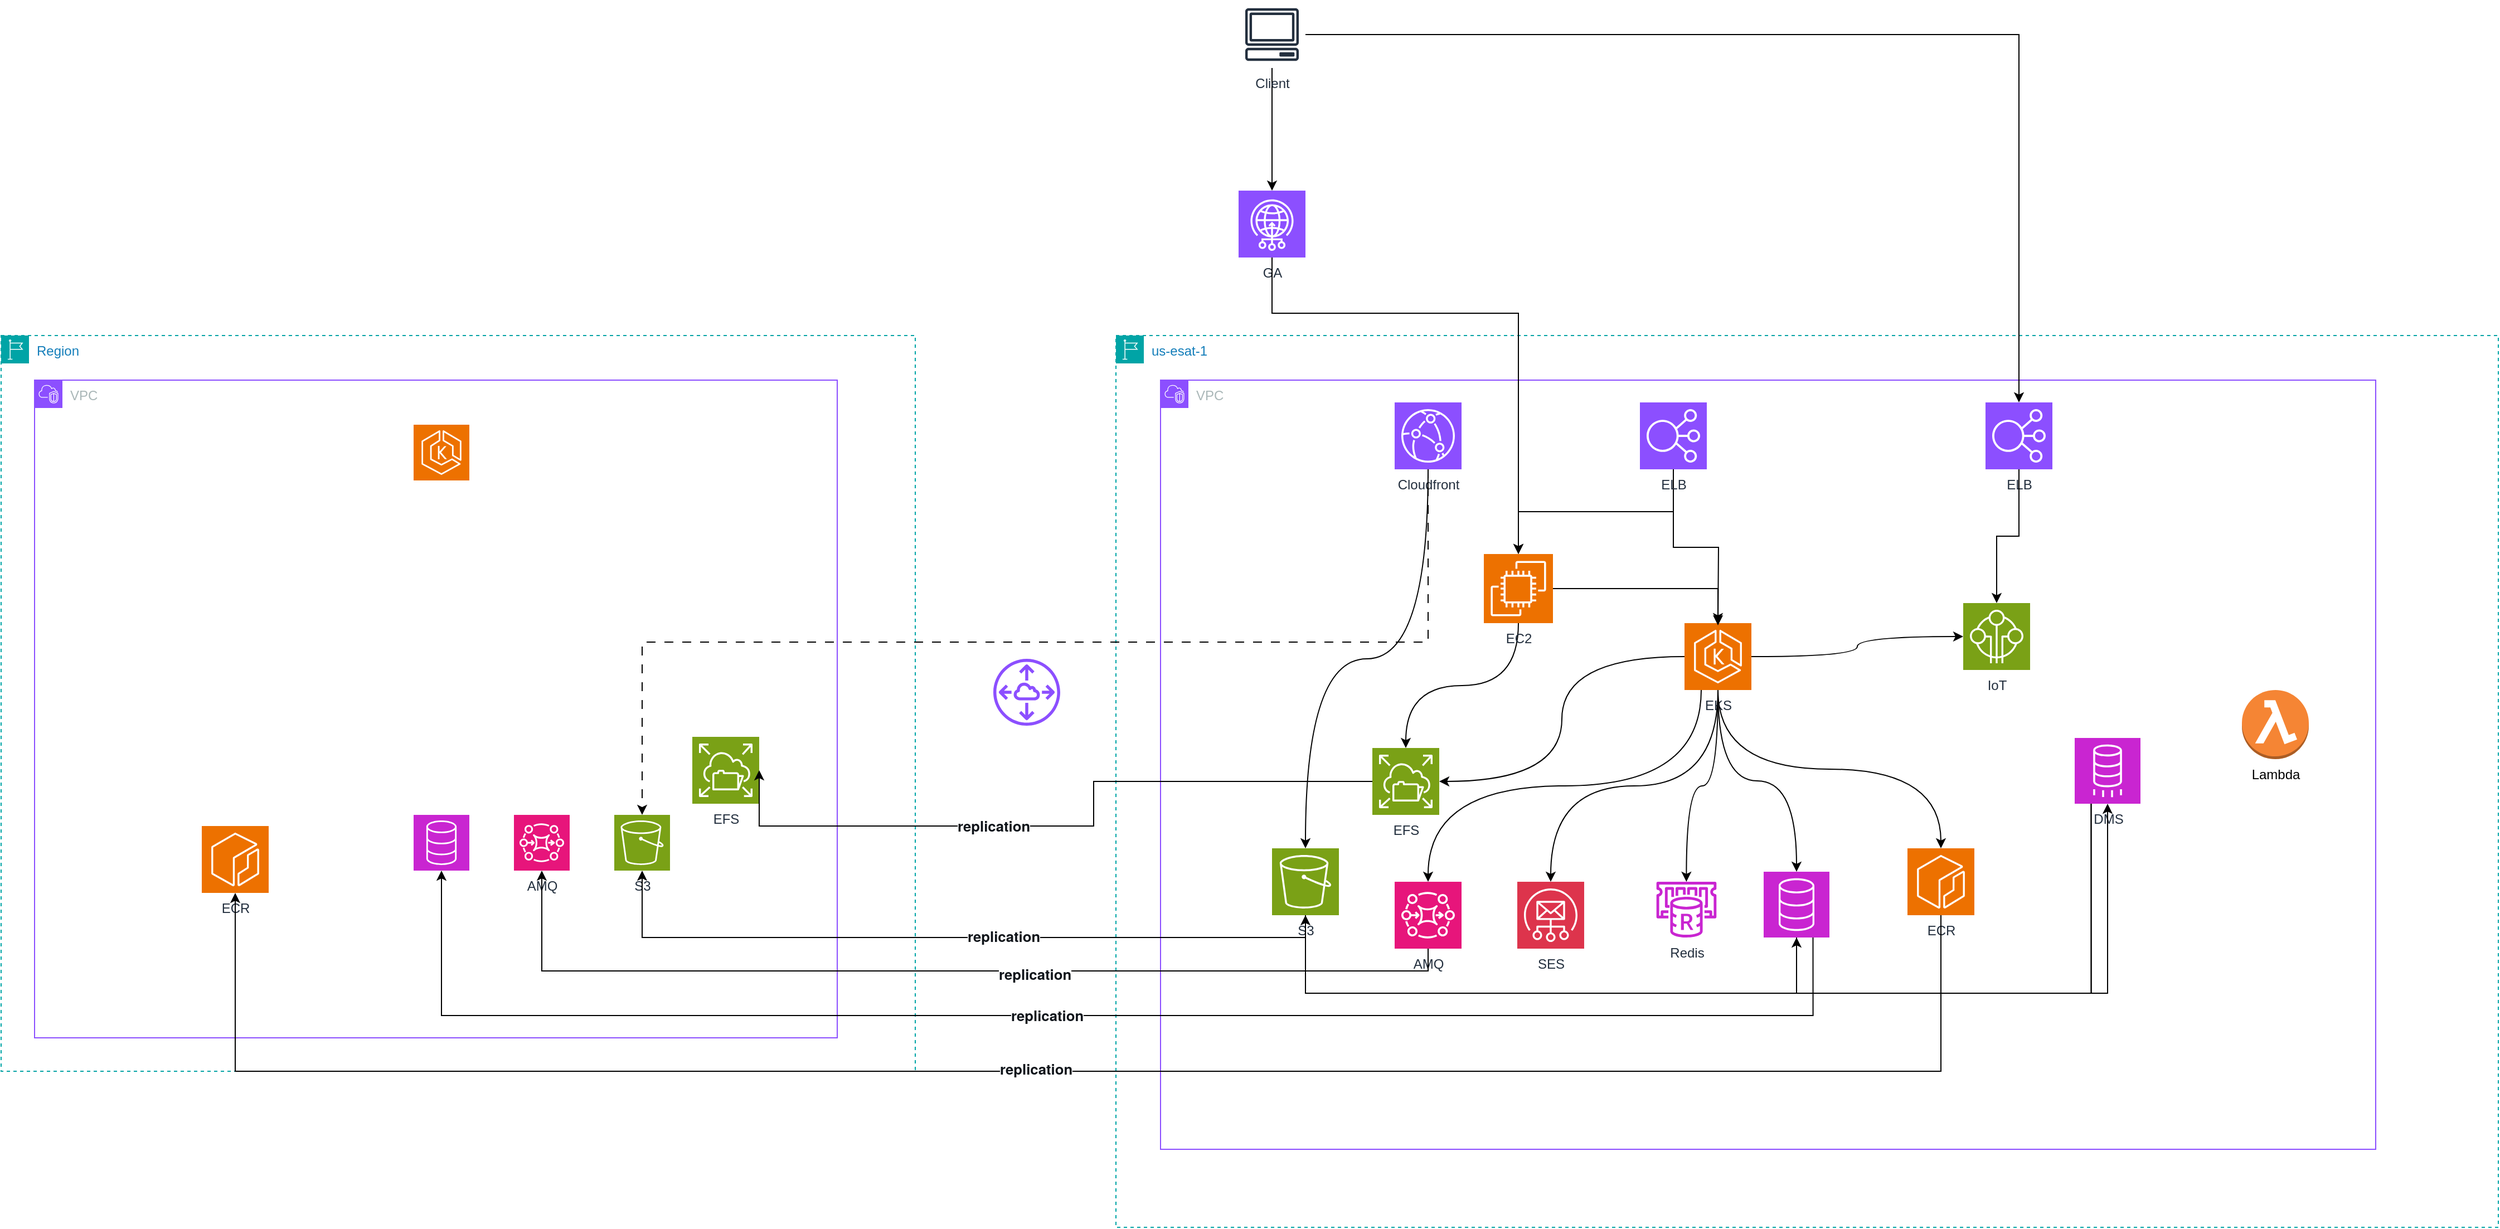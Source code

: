 <mxfile version="27.0.9">
  <diagram name="Page-1" id="3MmFh2monLKtXmuFVn6e">
    <mxGraphModel dx="2916" dy="2164" grid="1" gridSize="10" guides="1" tooltips="1" connect="1" arrows="1" fold="1" page="1" pageScale="1" pageWidth="850" pageHeight="1100" math="0" shadow="0">
      <root>
        <mxCell id="0" />
        <mxCell id="1" parent="0" />
        <mxCell id="AwKzLyUp2XAvsV8vCrsQ-3" value="us-esat-1" style="points=[[0,0],[0.25,0],[0.5,0],[0.75,0],[1,0],[1,0.25],[1,0.5],[1,0.75],[1,1],[0.75,1],[0.5,1],[0.25,1],[0,1],[0,0.75],[0,0.5],[0,0.25]];outlineConnect=0;gradientColor=none;html=1;whiteSpace=wrap;fontSize=12;fontStyle=0;container=1;pointerEvents=0;collapsible=0;recursiveResize=0;shape=mxgraph.aws4.group;grIcon=mxgraph.aws4.group_region;strokeColor=#00A4A6;fillColor=none;verticalAlign=top;align=left;spacingLeft=30;fontColor=#147EBA;dashed=1;" parent="1" vertex="1">
          <mxGeometry x="380" y="200" width="1240" height="800" as="geometry" />
        </mxCell>
        <mxCell id="AwKzLyUp2XAvsV8vCrsQ-6" value="VPC" style="points=[[0,0],[0.25,0],[0.5,0],[0.75,0],[1,0],[1,0.25],[1,0.5],[1,0.75],[1,1],[0.75,1],[0.5,1],[0.25,1],[0,1],[0,0.75],[0,0.5],[0,0.25]];outlineConnect=0;gradientColor=none;html=1;whiteSpace=wrap;fontSize=12;fontStyle=0;container=1;pointerEvents=0;collapsible=0;recursiveResize=0;shape=mxgraph.aws4.group;grIcon=mxgraph.aws4.group_vpc2;strokeColor=#8C4FFF;fillColor=none;verticalAlign=top;align=left;spacingLeft=30;fontColor=#AAB7B8;dashed=0;" parent="AwKzLyUp2XAvsV8vCrsQ-3" vertex="1">
          <mxGeometry x="40" y="40" width="1090" height="690" as="geometry" />
        </mxCell>
        <mxCell id="P-KZXeGg92Hp4Yk-E8ys-35" style="rounded=0;orthogonalLoop=1;jettySize=auto;html=1;exitX=0.25;exitY=1;exitDx=0;exitDy=0;exitPerimeter=0;edgeStyle=orthogonalEdgeStyle;elbow=vertical;curved=1;" parent="AwKzLyUp2XAvsV8vCrsQ-6" source="P-KZXeGg92Hp4Yk-E8ys-12" target="P-KZXeGg92Hp4Yk-E8ys-17" edge="1">
          <mxGeometry relative="1" as="geometry" />
        </mxCell>
        <mxCell id="P-KZXeGg92Hp4Yk-E8ys-37" style="rounded=0;orthogonalLoop=1;jettySize=auto;html=1;exitX=0.5;exitY=1;exitDx=0;exitDy=0;exitPerimeter=0;edgeStyle=orthogonalEdgeStyle;elbow=vertical;curved=1;" parent="AwKzLyUp2XAvsV8vCrsQ-6" source="P-KZXeGg92Hp4Yk-E8ys-12" target="P-KZXeGg92Hp4Yk-E8ys-16" edge="1">
          <mxGeometry relative="1" as="geometry" />
        </mxCell>
        <mxCell id="P-KZXeGg92Hp4Yk-E8ys-38" style="rounded=0;orthogonalLoop=1;jettySize=auto;html=1;exitX=0.5;exitY=1;exitDx=0;exitDy=0;exitPerimeter=0;edgeStyle=orthogonalEdgeStyle;elbow=vertical;curved=1;entryX=0.5;entryY=0;entryDx=0;entryDy=0;entryPerimeter=0;" parent="AwKzLyUp2XAvsV8vCrsQ-6" source="P-KZXeGg92Hp4Yk-E8ys-12" target="-EJG3DVhS1kNoWqt7TKA-2" edge="1">
          <mxGeometry relative="1" as="geometry">
            <mxPoint x="585" y="440.062" as="targetPoint" />
          </mxGeometry>
        </mxCell>
        <mxCell id="P-KZXeGg92Hp4Yk-E8ys-12" value="EKS" style="sketch=0;points=[[0,0,0],[0.25,0,0],[0.5,0,0],[0.75,0,0],[1,0,0],[0,1,0],[0.25,1,0],[0.5,1,0],[0.75,1,0],[1,1,0],[0,0.25,0],[0,0.5,0],[0,0.75,0],[1,0.25,0],[1,0.5,0],[1,0.75,0]];outlineConnect=0;fontColor=#232F3E;fillColor=#ED7100;strokeColor=#ffffff;dashed=0;verticalLabelPosition=bottom;verticalAlign=top;align=center;html=1;fontSize=12;fontStyle=0;aspect=fixed;shape=mxgraph.aws4.resourceIcon;resIcon=mxgraph.aws4.eks;" parent="AwKzLyUp2XAvsV8vCrsQ-6" vertex="1">
          <mxGeometry x="470" y="218" width="60" height="60" as="geometry" />
        </mxCell>
        <mxCell id="P-KZXeGg92Hp4Yk-E8ys-16" value="Redis" style="sketch=0;outlineConnect=0;fontColor=#232F3E;gradientColor=none;fillColor=#C925D1;strokeColor=none;dashed=0;verticalLabelPosition=bottom;verticalAlign=top;align=center;html=1;fontSize=12;fontStyle=0;aspect=fixed;pointerEvents=1;shape=mxgraph.aws4.elasticache_for_redis;" parent="AwKzLyUp2XAvsV8vCrsQ-6" vertex="1">
          <mxGeometry x="443.48" y="450" width="56.52" height="50" as="geometry" />
        </mxCell>
        <mxCell id="P-KZXeGg92Hp4Yk-E8ys-17" value="AMQ" style="sketch=0;points=[[0,0,0],[0.25,0,0],[0.5,0,0],[0.75,0,0],[1,0,0],[0,1,0],[0.25,1,0],[0.5,1,0],[0.75,1,0],[1,1,0],[0,0.25,0],[0,0.5,0],[0,0.75,0],[1,0.25,0],[1,0.5,0],[1,0.75,0]];outlineConnect=0;fontColor=#232F3E;fillColor=#E7157B;strokeColor=#ffffff;dashed=0;verticalLabelPosition=bottom;verticalAlign=top;align=center;html=1;fontSize=12;fontStyle=0;aspect=fixed;shape=mxgraph.aws4.resourceIcon;resIcon=mxgraph.aws4.mq;" parent="AwKzLyUp2XAvsV8vCrsQ-6" vertex="1">
          <mxGeometry x="210" y="450" width="60" height="60" as="geometry" />
        </mxCell>
        <mxCell id="P-KZXeGg92Hp4Yk-E8ys-18" value="S3" style="sketch=0;points=[[0,0,0],[0.25,0,0],[0.5,0,0],[0.75,0,0],[1,0,0],[0,1,0],[0.25,1,0],[0.5,1,0],[0.75,1,0],[1,1,0],[0,0.25,0],[0,0.5,0],[0,0.75,0],[1,0.25,0],[1,0.5,0],[1,0.75,0]];outlineConnect=0;fontColor=#232F3E;fillColor=#7AA116;strokeColor=#ffffff;dashed=0;verticalLabelPosition=bottom;verticalAlign=top;align=center;html=1;fontSize=12;fontStyle=0;aspect=fixed;shape=mxgraph.aws4.resourceIcon;resIcon=mxgraph.aws4.s3;" parent="AwKzLyUp2XAvsV8vCrsQ-6" vertex="1">
          <mxGeometry x="100" y="420" width="60" height="60" as="geometry" />
        </mxCell>
        <mxCell id="P-KZXeGg92Hp4Yk-E8ys-19" value="Cloudfront" style="sketch=0;points=[[0,0,0],[0.25,0,0],[0.5,0,0],[0.75,0,0],[1,0,0],[0,1,0],[0.25,1,0],[0.5,1,0],[0.75,1,0],[1,1,0],[0,0.25,0],[0,0.5,0],[0,0.75,0],[1,0.25,0],[1,0.5,0],[1,0.75,0]];outlineConnect=0;fontColor=#232F3E;fillColor=#8C4FFF;strokeColor=#ffffff;dashed=0;verticalLabelPosition=bottom;verticalAlign=top;align=center;html=1;fontSize=12;fontStyle=0;aspect=fixed;shape=mxgraph.aws4.resourceIcon;resIcon=mxgraph.aws4.cloudfront;" parent="AwKzLyUp2XAvsV8vCrsQ-6" vertex="1">
          <mxGeometry x="210" y="20" width="60" height="60" as="geometry" />
        </mxCell>
        <mxCell id="P-KZXeGg92Hp4Yk-E8ys-20" value="IoT" style="sketch=0;points=[[0,0,0],[0.25,0,0],[0.5,0,0],[0.75,0,0],[1,0,0],[0,1,0],[0.25,1,0],[0.5,1,0],[0.75,1,0],[1,1,0],[0,0.25,0],[0,0.5,0],[0,0.75,0],[1,0.25,0],[1,0.5,0],[1,0.75,0]];outlineConnect=0;fontColor=#232F3E;fillColor=#7AA116;strokeColor=#ffffff;dashed=0;verticalLabelPosition=bottom;verticalAlign=top;align=center;html=1;fontSize=12;fontStyle=0;aspect=fixed;shape=mxgraph.aws4.resourceIcon;resIcon=mxgraph.aws4.internet_of_things;" parent="AwKzLyUp2XAvsV8vCrsQ-6" vertex="1">
          <mxGeometry x="720" y="200" width="60" height="60" as="geometry" />
        </mxCell>
        <mxCell id="P-KZXeGg92Hp4Yk-E8ys-22" value="Lambda" style="outlineConnect=0;dashed=0;verticalLabelPosition=bottom;verticalAlign=top;align=center;html=1;shape=mxgraph.aws3.lambda_function;fillColor=#F58534;gradientColor=none;" parent="AwKzLyUp2XAvsV8vCrsQ-6" vertex="1">
          <mxGeometry x="970" y="278" width="60" height="62" as="geometry" />
        </mxCell>
        <mxCell id="P-KZXeGg92Hp4Yk-E8ys-23" value="ECR" style="sketch=0;points=[[0,0,0],[0.25,0,0],[0.5,0,0],[0.75,0,0],[1,0,0],[0,1,0],[0.25,1,0],[0.5,1,0],[0.75,1,0],[1,1,0],[0,0.25,0],[0,0.5,0],[0,0.75,0],[1,0.25,0],[1,0.5,0],[1,0.75,0]];outlineConnect=0;fontColor=#232F3E;fillColor=#ED7100;strokeColor=#ffffff;dashed=0;verticalLabelPosition=bottom;verticalAlign=top;align=center;html=1;fontSize=12;fontStyle=0;aspect=fixed;shape=mxgraph.aws4.resourceIcon;resIcon=mxgraph.aws4.ecr;" parent="AwKzLyUp2XAvsV8vCrsQ-6" vertex="1">
          <mxGeometry x="670" y="420" width="60" height="60" as="geometry" />
        </mxCell>
        <mxCell id="P-KZXeGg92Hp4Yk-E8ys-24" value="SES" style="sketch=0;points=[[0,0,0],[0.25,0,0],[0.5,0,0],[0.75,0,0],[1,0,0],[0,1,0],[0.25,1,0],[0.5,1,0],[0.75,1,0],[1,1,0],[0,0.25,0],[0,0.5,0],[0,0.75,0],[1,0.25,0],[1,0.5,0],[1,0.75,0]];outlineConnect=0;fontColor=#232F3E;fillColor=#DD344C;strokeColor=#ffffff;dashed=0;verticalLabelPosition=bottom;verticalAlign=top;align=center;html=1;fontSize=12;fontStyle=0;aspect=fixed;shape=mxgraph.aws4.resourceIcon;resIcon=mxgraph.aws4.simple_email_service;" parent="AwKzLyUp2XAvsV8vCrsQ-6" vertex="1">
          <mxGeometry x="320" y="450" width="60" height="60" as="geometry" />
        </mxCell>
        <mxCell id="P-KZXeGg92Hp4Yk-E8ys-25" value="EFS" style="sketch=0;points=[[0,0,0],[0.25,0,0],[0.5,0,0],[0.75,0,0],[1,0,0],[0,1,0],[0.25,1,0],[0.5,1,0],[0.75,1,0],[1,1,0],[0,0.25,0],[0,0.5,0],[0,0.75,0],[1,0.25,0],[1,0.5,0],[1,0.75,0]];outlineConnect=0;fontColor=#232F3E;fillColor=#7AA116;strokeColor=#ffffff;dashed=0;verticalLabelPosition=bottom;verticalAlign=top;align=center;html=1;fontSize=12;fontStyle=0;aspect=fixed;shape=mxgraph.aws4.resourceIcon;resIcon=mxgraph.aws4.elastic_file_system;" parent="AwKzLyUp2XAvsV8vCrsQ-6" vertex="1">
          <mxGeometry x="190" y="330" width="60" height="60" as="geometry" />
        </mxCell>
        <mxCell id="P-KZXeGg92Hp4Yk-E8ys-33" style="rounded=0;orthogonalLoop=1;jettySize=auto;html=1;exitX=0.5;exitY=1;exitDx=0;exitDy=0;exitPerimeter=0;edgeStyle=orthogonalEdgeStyle;elbow=vertical;curved=1;" parent="AwKzLyUp2XAvsV8vCrsQ-6" source="P-KZXeGg92Hp4Yk-E8ys-29" target="P-KZXeGg92Hp4Yk-E8ys-25" edge="1">
          <mxGeometry relative="1" as="geometry" />
        </mxCell>
        <mxCell id="P-KZXeGg92Hp4Yk-E8ys-29" value="EC2" style="sketch=0;points=[[0,0,0],[0.25,0,0],[0.5,0,0],[0.75,0,0],[1,0,0],[0,1,0],[0.25,1,0],[0.5,1,0],[0.75,1,0],[1,1,0],[0,0.25,0],[0,0.5,0],[0,0.75,0],[1,0.25,0],[1,0.5,0],[1,0.75,0]];outlineConnect=0;fontColor=#232F3E;fillColor=#ED7100;strokeColor=#ffffff;dashed=0;verticalLabelPosition=bottom;verticalAlign=top;align=center;html=1;fontSize=12;fontStyle=0;aspect=fixed;shape=mxgraph.aws4.resourceIcon;resIcon=mxgraph.aws4.ec2;" parent="AwKzLyUp2XAvsV8vCrsQ-6" vertex="1">
          <mxGeometry x="290" y="156" width="62" height="62" as="geometry" />
        </mxCell>
        <mxCell id="P-KZXeGg92Hp4Yk-E8ys-45" style="edgeStyle=orthogonalEdgeStyle;rounded=0;orthogonalLoop=1;jettySize=auto;html=1;exitX=0.5;exitY=1;exitDx=0;exitDy=0;exitPerimeter=0;" parent="AwKzLyUp2XAvsV8vCrsQ-6" source="P-KZXeGg92Hp4Yk-E8ys-31" target="P-KZXeGg92Hp4Yk-E8ys-29" edge="1">
          <mxGeometry relative="1" as="geometry" />
        </mxCell>
        <mxCell id="P-KZXeGg92Hp4Yk-E8ys-47" style="edgeStyle=orthogonalEdgeStyle;rounded=0;orthogonalLoop=1;jettySize=auto;html=1;exitX=0.5;exitY=1;exitDx=0;exitDy=0;exitPerimeter=0;" parent="AwKzLyUp2XAvsV8vCrsQ-6" source="P-KZXeGg92Hp4Yk-E8ys-31" edge="1">
          <mxGeometry relative="1" as="geometry">
            <mxPoint x="500" y="220" as="targetPoint" />
          </mxGeometry>
        </mxCell>
        <mxCell id="P-KZXeGg92Hp4Yk-E8ys-31" value="ELB" style="sketch=0;points=[[0,0,0],[0.25,0,0],[0.5,0,0],[0.75,0,0],[1,0,0],[0,1,0],[0.25,1,0],[0.5,1,0],[0.75,1,0],[1,1,0],[0,0.25,0],[0,0.5,0],[0,0.75,0],[1,0.25,0],[1,0.5,0],[1,0.75,0]];outlineConnect=0;fontColor=#232F3E;fillColor=#8C4FFF;strokeColor=#ffffff;dashed=0;verticalLabelPosition=bottom;verticalAlign=top;align=center;html=1;fontSize=12;fontStyle=0;aspect=fixed;shape=mxgraph.aws4.resourceIcon;resIcon=mxgraph.aws4.elastic_load_balancing;" parent="AwKzLyUp2XAvsV8vCrsQ-6" vertex="1">
          <mxGeometry x="430" y="20" width="60" height="60" as="geometry" />
        </mxCell>
        <mxCell id="P-KZXeGg92Hp4Yk-E8ys-32" style="rounded=0;orthogonalLoop=1;jettySize=auto;html=1;exitX=0.5;exitY=1;exitDx=0;exitDy=0;exitPerimeter=0;entryX=0.5;entryY=0;entryDx=0;entryDy=0;entryPerimeter=0;edgeStyle=orthogonalEdgeStyle;elbow=vertical;curved=1;" parent="AwKzLyUp2XAvsV8vCrsQ-6" source="P-KZXeGg92Hp4Yk-E8ys-19" target="P-KZXeGg92Hp4Yk-E8ys-18" edge="1">
          <mxGeometry relative="1" as="geometry" />
        </mxCell>
        <mxCell id="P-KZXeGg92Hp4Yk-E8ys-34" style="rounded=0;orthogonalLoop=1;jettySize=auto;html=1;exitX=0;exitY=0.5;exitDx=0;exitDy=0;exitPerimeter=0;entryX=1;entryY=0.5;entryDx=0;entryDy=0;entryPerimeter=0;edgeStyle=orthogonalEdgeStyle;elbow=vertical;curved=1;" parent="AwKzLyUp2XAvsV8vCrsQ-6" source="P-KZXeGg92Hp4Yk-E8ys-12" target="P-KZXeGg92Hp4Yk-E8ys-25" edge="1">
          <mxGeometry relative="1" as="geometry" />
        </mxCell>
        <mxCell id="P-KZXeGg92Hp4Yk-E8ys-36" style="rounded=0;orthogonalLoop=1;jettySize=auto;html=1;exitX=0.5;exitY=1;exitDx=0;exitDy=0;exitPerimeter=0;entryX=0.5;entryY=0;entryDx=0;entryDy=0;entryPerimeter=0;edgeStyle=orthogonalEdgeStyle;elbow=vertical;curved=1;" parent="AwKzLyUp2XAvsV8vCrsQ-6" source="P-KZXeGg92Hp4Yk-E8ys-12" target="P-KZXeGg92Hp4Yk-E8ys-24" edge="1">
          <mxGeometry relative="1" as="geometry" />
        </mxCell>
        <mxCell id="P-KZXeGg92Hp4Yk-E8ys-39" style="edgeStyle=orthogonalEdgeStyle;rounded=0;orthogonalLoop=1;jettySize=auto;html=1;exitX=0.5;exitY=1;exitDx=0;exitDy=0;exitPerimeter=0;entryX=0.5;entryY=0;entryDx=0;entryDy=0;entryPerimeter=0;curved=1;" parent="AwKzLyUp2XAvsV8vCrsQ-6" source="P-KZXeGg92Hp4Yk-E8ys-12" target="P-KZXeGg92Hp4Yk-E8ys-23" edge="1">
          <mxGeometry relative="1" as="geometry" />
        </mxCell>
        <mxCell id="P-KZXeGg92Hp4Yk-E8ys-40" style="rounded=0;orthogonalLoop=1;jettySize=auto;html=1;exitX=1;exitY=0.5;exitDx=0;exitDy=0;exitPerimeter=0;entryX=0;entryY=0.5;entryDx=0;entryDy=0;entryPerimeter=0;edgeStyle=orthogonalEdgeStyle;elbow=vertical;curved=1;" parent="AwKzLyUp2XAvsV8vCrsQ-6" source="P-KZXeGg92Hp4Yk-E8ys-12" target="P-KZXeGg92Hp4Yk-E8ys-20" edge="1">
          <mxGeometry relative="1" as="geometry" />
        </mxCell>
        <mxCell id="P-KZXeGg92Hp4Yk-E8ys-43" style="edgeStyle=orthogonalEdgeStyle;rounded=0;orthogonalLoop=1;jettySize=auto;html=1;exitX=0.25;exitY=1;exitDx=0;exitDy=0;exitPerimeter=0;entryX=0.5;entryY=1;entryDx=0;entryDy=0;entryPerimeter=0;" parent="AwKzLyUp2XAvsV8vCrsQ-6" source="P-KZXeGg92Hp4Yk-E8ys-42" target="-EJG3DVhS1kNoWqt7TKA-2" edge="1">
          <mxGeometry relative="1" as="geometry">
            <Array as="points">
              <mxPoint x="835" y="550" />
              <mxPoint x="571" y="550" />
            </Array>
            <mxPoint x="585" y="489.938" as="targetPoint" />
          </mxGeometry>
        </mxCell>
        <mxCell id="P-KZXeGg92Hp4Yk-E8ys-42" value="DMS" style="sketch=0;points=[[0,0,0],[0.25,0,0],[0.5,0,0],[0.75,0,0],[1,0,0],[0,1,0],[0.25,1,0],[0.5,1,0],[0.75,1,0],[1,1,0],[0,0.25,0],[0,0.5,0],[0,0.75,0],[1,0.25,0],[1,0.5,0],[1,0.75,0]];outlineConnect=0;fontColor=#232F3E;fillColor=#C925D1;strokeColor=#ffffff;dashed=0;verticalLabelPosition=bottom;verticalAlign=top;align=center;html=1;fontSize=12;fontStyle=0;aspect=fixed;shape=mxgraph.aws4.resourceIcon;resIcon=mxgraph.aws4.database_migration_service;" parent="AwKzLyUp2XAvsV8vCrsQ-6" vertex="1">
          <mxGeometry x="820" y="321" width="59" height="59" as="geometry" />
        </mxCell>
        <mxCell id="P-KZXeGg92Hp4Yk-E8ys-44" style="edgeStyle=orthogonalEdgeStyle;rounded=0;orthogonalLoop=1;jettySize=auto;html=1;exitX=0.25;exitY=1;exitDx=0;exitDy=0;exitPerimeter=0;entryX=0.5;entryY=1;entryDx=0;entryDy=0;entryPerimeter=0;" parent="AwKzLyUp2XAvsV8vCrsQ-6" source="P-KZXeGg92Hp4Yk-E8ys-42" target="P-KZXeGg92Hp4Yk-E8ys-18" edge="1">
          <mxGeometry relative="1" as="geometry">
            <Array as="points">
              <mxPoint x="835" y="550" />
              <mxPoint x="130" y="550" />
            </Array>
          </mxGeometry>
        </mxCell>
        <mxCell id="P-KZXeGg92Hp4Yk-E8ys-46" style="edgeStyle=orthogonalEdgeStyle;rounded=0;orthogonalLoop=1;jettySize=auto;html=1;exitX=1;exitY=0.5;exitDx=0;exitDy=0;exitPerimeter=0;entryX=0.5;entryY=0;entryDx=0;entryDy=0;entryPerimeter=0;" parent="AwKzLyUp2XAvsV8vCrsQ-6" source="P-KZXeGg92Hp4Yk-E8ys-29" target="P-KZXeGg92Hp4Yk-E8ys-12" edge="1">
          <mxGeometry relative="1" as="geometry" />
        </mxCell>
        <mxCell id="P-KZXeGg92Hp4Yk-E8ys-49" value="ELB" style="sketch=0;points=[[0,0,0],[0.25,0,0],[0.5,0,0],[0.75,0,0],[1,0,0],[0,1,0],[0.25,1,0],[0.5,1,0],[0.75,1,0],[1,1,0],[0,0.25,0],[0,0.5,0],[0,0.75,0],[1,0.25,0],[1,0.5,0],[1,0.75,0]];outlineConnect=0;fontColor=#232F3E;fillColor=#8C4FFF;strokeColor=#ffffff;dashed=0;verticalLabelPosition=bottom;verticalAlign=top;align=center;html=1;fontSize=12;fontStyle=0;aspect=fixed;shape=mxgraph.aws4.resourceIcon;resIcon=mxgraph.aws4.elastic_load_balancing;" parent="AwKzLyUp2XAvsV8vCrsQ-6" vertex="1">
          <mxGeometry x="740" y="20" width="60" height="60" as="geometry" />
        </mxCell>
        <mxCell id="P-KZXeGg92Hp4Yk-E8ys-50" style="edgeStyle=orthogonalEdgeStyle;rounded=0;orthogonalLoop=1;jettySize=auto;html=1;exitX=0.5;exitY=1;exitDx=0;exitDy=0;exitPerimeter=0;entryX=0.5;entryY=0;entryDx=0;entryDy=0;entryPerimeter=0;" parent="AwKzLyUp2XAvsV8vCrsQ-6" source="P-KZXeGg92Hp4Yk-E8ys-49" target="P-KZXeGg92Hp4Yk-E8ys-20" edge="1">
          <mxGeometry relative="1" as="geometry" />
        </mxCell>
        <mxCell id="-EJG3DVhS1kNoWqt7TKA-2" value="" style="sketch=0;points=[[0,0,0],[0.25,0,0],[0.5,0,0],[0.75,0,0],[1,0,0],[0,1,0],[0.25,1,0],[0.5,1,0],[0.75,1,0],[1,1,0],[0,0.25,0],[0,0.5,0],[0,0.75,0],[1,0.25,0],[1,0.5,0],[1,0.75,0]];outlineConnect=0;fontColor=#232F3E;fillColor=#C925D1;strokeColor=#ffffff;dashed=0;verticalLabelPosition=bottom;verticalAlign=top;align=center;html=1;fontSize=12;fontStyle=0;aspect=fixed;shape=mxgraph.aws4.resourceIcon;resIcon=mxgraph.aws4.database;" vertex="1" parent="AwKzLyUp2XAvsV8vCrsQ-6">
          <mxGeometry x="541" y="441" width="59" height="59" as="geometry" />
        </mxCell>
        <mxCell id="-EJG3DVhS1kNoWqt7TKA-4" style="edgeStyle=orthogonalEdgeStyle;rounded=0;orthogonalLoop=1;jettySize=auto;html=1;exitX=0.5;exitY=1;exitDx=0;exitDy=0;exitPerimeter=0;entryX=0.5;entryY=1;entryDx=0;entryDy=0;entryPerimeter=0;" edge="1" parent="AwKzLyUp2XAvsV8vCrsQ-6" source="-EJG3DVhS1kNoWqt7TKA-2" target="P-KZXeGg92Hp4Yk-E8ys-42">
          <mxGeometry relative="1" as="geometry">
            <Array as="points">
              <mxPoint x="571" y="550" />
              <mxPoint x="850" y="550" />
            </Array>
          </mxGeometry>
        </mxCell>
        <mxCell id="P-KZXeGg92Hp4Yk-E8ys-4" value="Region" style="points=[[0,0],[0.25,0],[0.5,0],[0.75,0],[1,0],[1,0.25],[1,0.5],[1,0.75],[1,1],[0.75,1],[0.5,1],[0.25,1],[0,1],[0,0.75],[0,0.5],[0,0.25]];outlineConnect=0;gradientColor=none;html=1;whiteSpace=wrap;fontSize=12;fontStyle=0;container=1;pointerEvents=0;collapsible=0;recursiveResize=0;shape=mxgraph.aws4.group;grIcon=mxgraph.aws4.group_region;strokeColor=#00A4A6;fillColor=none;verticalAlign=top;align=left;spacingLeft=30;fontColor=#147EBA;dashed=1;" parent="1" vertex="1">
          <mxGeometry x="-620" y="200" width="820" height="660" as="geometry" />
        </mxCell>
        <mxCell id="P-KZXeGg92Hp4Yk-E8ys-8" value="VPC" style="points=[[0,0],[0.25,0],[0.5,0],[0.75,0],[1,0],[1,0.25],[1,0.5],[1,0.75],[1,1],[0.75,1],[0.5,1],[0.25,1],[0,1],[0,0.75],[0,0.5],[0,0.25]];outlineConnect=0;gradientColor=none;html=1;whiteSpace=wrap;fontSize=12;fontStyle=0;container=1;pointerEvents=0;collapsible=0;recursiveResize=0;shape=mxgraph.aws4.group;grIcon=mxgraph.aws4.group_vpc2;strokeColor=#8C4FFF;fillColor=none;verticalAlign=top;align=left;spacingLeft=30;fontColor=#AAB7B8;dashed=0;" parent="P-KZXeGg92Hp4Yk-E8ys-4" vertex="1">
          <mxGeometry x="30" y="40" width="720" height="590" as="geometry" />
        </mxCell>
        <mxCell id="P-KZXeGg92Hp4Yk-E8ys-7" value="" style="sketch=0;points=[[0,0,0],[0.25,0,0],[0.5,0,0],[0.75,0,0],[1,0,0],[0,1,0],[0.25,1,0],[0.5,1,0],[0.75,1,0],[1,1,0],[0,0.25,0],[0,0.5,0],[0,0.75,0],[1,0.25,0],[1,0.5,0],[1,0.75,0]];outlineConnect=0;fontColor=#232F3E;fillColor=#ED7100;strokeColor=#ffffff;dashed=0;verticalLabelPosition=bottom;verticalAlign=top;align=center;html=1;fontSize=12;fontStyle=0;aspect=fixed;shape=mxgraph.aws4.resourceIcon;resIcon=mxgraph.aws4.eks;" parent="P-KZXeGg92Hp4Yk-E8ys-8" vertex="1">
          <mxGeometry x="340" y="40" width="50" height="50" as="geometry" />
        </mxCell>
        <mxCell id="-EJG3DVhS1kNoWqt7TKA-5" value="" style="sketch=0;points=[[0,0,0],[0.25,0,0],[0.5,0,0],[0.75,0,0],[1,0,0],[0,1,0],[0.25,1,0],[0.5,1,0],[0.75,1,0],[1,1,0],[0,0.25,0],[0,0.5,0],[0,0.75,0],[1,0.25,0],[1,0.5,0],[1,0.75,0]];outlineConnect=0;fontColor=#232F3E;fillColor=#C925D1;strokeColor=#ffffff;dashed=0;verticalLabelPosition=bottom;verticalAlign=top;align=center;html=1;fontSize=12;fontStyle=0;aspect=fixed;shape=mxgraph.aws4.resourceIcon;resIcon=mxgraph.aws4.database;" vertex="1" parent="P-KZXeGg92Hp4Yk-E8ys-8">
          <mxGeometry x="340" y="390" width="50" height="50" as="geometry" />
        </mxCell>
        <mxCell id="-EJG3DVhS1kNoWqt7TKA-8" value="AMQ" style="sketch=0;points=[[0,0,0],[0.25,0,0],[0.5,0,0],[0.75,0,0],[1,0,0],[0,1,0],[0.25,1,0],[0.5,1,0],[0.75,1,0],[1,1,0],[0,0.25,0],[0,0.5,0],[0,0.75,0],[1,0.25,0],[1,0.5,0],[1,0.75,0]];outlineConnect=0;fontColor=#232F3E;fillColor=#E7157B;strokeColor=#ffffff;dashed=0;verticalLabelPosition=bottom;verticalAlign=top;align=center;html=1;fontSize=12;fontStyle=0;aspect=fixed;shape=mxgraph.aws4.resourceIcon;resIcon=mxgraph.aws4.mq;" vertex="1" parent="P-KZXeGg92Hp4Yk-E8ys-8">
          <mxGeometry x="430" y="390" width="50" height="50" as="geometry" />
        </mxCell>
        <mxCell id="-EJG3DVhS1kNoWqt7TKA-11" value="S3" style="sketch=0;points=[[0,0,0],[0.25,0,0],[0.5,0,0],[0.75,0,0],[1,0,0],[0,1,0],[0.25,1,0],[0.5,1,0],[0.75,1,0],[1,1,0],[0,0.25,0],[0,0.5,0],[0,0.75,0],[1,0.25,0],[1,0.5,0],[1,0.75,0]];outlineConnect=0;fontColor=#232F3E;fillColor=#7AA116;strokeColor=#ffffff;dashed=0;verticalLabelPosition=bottom;verticalAlign=top;align=center;html=1;fontSize=12;fontStyle=0;aspect=fixed;shape=mxgraph.aws4.resourceIcon;resIcon=mxgraph.aws4.s3;" vertex="1" parent="P-KZXeGg92Hp4Yk-E8ys-8">
          <mxGeometry x="520" y="390" width="50" height="50" as="geometry" />
        </mxCell>
        <mxCell id="-EJG3DVhS1kNoWqt7TKA-14" value="EFS" style="sketch=0;points=[[0,0,0],[0.25,0,0],[0.5,0,0],[0.75,0,0],[1,0,0],[0,1,0],[0.25,1,0],[0.5,1,0],[0.75,1,0],[1,1,0],[0,0.25,0],[0,0.5,0],[0,0.75,0],[1,0.25,0],[1,0.5,0],[1,0.75,0]];outlineConnect=0;fontColor=#232F3E;fillColor=#7AA116;strokeColor=#ffffff;dashed=0;verticalLabelPosition=bottom;verticalAlign=top;align=center;html=1;fontSize=12;fontStyle=0;aspect=fixed;shape=mxgraph.aws4.resourceIcon;resIcon=mxgraph.aws4.elastic_file_system;" vertex="1" parent="P-KZXeGg92Hp4Yk-E8ys-8">
          <mxGeometry x="590" y="320" width="60" height="60" as="geometry" />
        </mxCell>
        <mxCell id="-EJG3DVhS1kNoWqt7TKA-17" value="ECR" style="sketch=0;points=[[0,0,0],[0.25,0,0],[0.5,0,0],[0.75,0,0],[1,0,0],[0,1,0],[0.25,1,0],[0.5,1,0],[0.75,1,0],[1,1,0],[0,0.25,0],[0,0.5,0],[0,0.75,0],[1,0.25,0],[1,0.5,0],[1,0.75,0]];outlineConnect=0;fontColor=#232F3E;fillColor=#ED7100;strokeColor=#ffffff;dashed=0;verticalLabelPosition=bottom;verticalAlign=top;align=center;html=1;fontSize=12;fontStyle=0;aspect=fixed;shape=mxgraph.aws4.resourceIcon;resIcon=mxgraph.aws4.ecr;" vertex="1" parent="P-KZXeGg92Hp4Yk-E8ys-8">
          <mxGeometry x="150" y="400" width="60" height="60" as="geometry" />
        </mxCell>
        <mxCell id="P-KZXeGg92Hp4Yk-E8ys-5" value="" style="sketch=0;outlineConnect=0;fontColor=#232F3E;gradientColor=none;fillColor=#8C4FFF;strokeColor=none;dashed=0;verticalLabelPosition=bottom;verticalAlign=top;align=center;html=1;fontSize=12;fontStyle=0;aspect=fixed;pointerEvents=1;shape=mxgraph.aws4.peering;" parent="1" vertex="1">
          <mxGeometry x="270" y="490" width="60" height="60" as="geometry" />
        </mxCell>
        <mxCell id="P-KZXeGg92Hp4Yk-E8ys-21" value="GA" style="sketch=0;points=[[0,0,0],[0.25,0,0],[0.5,0,0],[0.75,0,0],[1,0,0],[0,1,0],[0.25,1,0],[0.5,1,0],[0.75,1,0],[1,1,0],[0,0.25,0],[0,0.5,0],[0,0.75,0],[1,0.25,0],[1,0.5,0],[1,0.75,0]];outlineConnect=0;fontColor=#232F3E;fillColor=#8C4FFF;strokeColor=#ffffff;dashed=0;verticalLabelPosition=bottom;verticalAlign=top;align=center;html=1;fontSize=12;fontStyle=0;aspect=fixed;shape=mxgraph.aws4.resourceIcon;resIcon=mxgraph.aws4.global_accelerator;" parent="1" vertex="1">
          <mxGeometry x="490" y="70" width="60" height="60" as="geometry" />
        </mxCell>
        <mxCell id="P-KZXeGg92Hp4Yk-E8ys-48" style="edgeStyle=orthogonalEdgeStyle;rounded=0;orthogonalLoop=1;jettySize=auto;html=1;exitX=0.5;exitY=1;exitDx=0;exitDy=0;exitPerimeter=0;entryX=0.5;entryY=0;entryDx=0;entryDy=0;entryPerimeter=0;" parent="1" source="P-KZXeGg92Hp4Yk-E8ys-21" target="P-KZXeGg92Hp4Yk-E8ys-29" edge="1">
          <mxGeometry relative="1" as="geometry">
            <Array as="points">
              <mxPoint x="520" y="180" />
              <mxPoint x="741" y="180" />
            </Array>
          </mxGeometry>
        </mxCell>
        <mxCell id="P-KZXeGg92Hp4Yk-E8ys-53" style="edgeStyle=orthogonalEdgeStyle;rounded=0;orthogonalLoop=1;jettySize=auto;html=1;" parent="1" source="P-KZXeGg92Hp4Yk-E8ys-52" target="P-KZXeGg92Hp4Yk-E8ys-49" edge="1">
          <mxGeometry relative="1" as="geometry" />
        </mxCell>
        <mxCell id="P-KZXeGg92Hp4Yk-E8ys-54" style="edgeStyle=orthogonalEdgeStyle;rounded=0;orthogonalLoop=1;jettySize=auto;html=1;" parent="1" source="P-KZXeGg92Hp4Yk-E8ys-52" target="P-KZXeGg92Hp4Yk-E8ys-21" edge="1">
          <mxGeometry relative="1" as="geometry" />
        </mxCell>
        <mxCell id="P-KZXeGg92Hp4Yk-E8ys-52" value="Client" style="sketch=0;outlineConnect=0;fontColor=#232F3E;gradientColor=none;strokeColor=#232F3E;fillColor=#ffffff;dashed=0;verticalLabelPosition=bottom;verticalAlign=top;align=center;html=1;fontSize=12;fontStyle=0;aspect=fixed;shape=mxgraph.aws4.resourceIcon;resIcon=mxgraph.aws4.client;" parent="1" vertex="1">
          <mxGeometry x="490" y="-100" width="60" height="60" as="geometry" />
        </mxCell>
        <mxCell id="-EJG3DVhS1kNoWqt7TKA-6" style="edgeStyle=orthogonalEdgeStyle;rounded=0;orthogonalLoop=1;jettySize=auto;html=1;exitX=0.75;exitY=1;exitDx=0;exitDy=0;exitPerimeter=0;entryX=0.5;entryY=1;entryDx=0;entryDy=0;entryPerimeter=0;" edge="1" parent="1" source="-EJG3DVhS1kNoWqt7TKA-2" target="-EJG3DVhS1kNoWqt7TKA-5">
          <mxGeometry relative="1" as="geometry">
            <Array as="points">
              <mxPoint x="1005" y="810" />
              <mxPoint x="-225" y="810" />
            </Array>
          </mxGeometry>
        </mxCell>
        <mxCell id="-EJG3DVhS1kNoWqt7TKA-7" value="&lt;h3 style=&quot;color: rgb(15, 20, 26); font-family: &amp;quot;Amazon Ember&amp;quot;, &amp;quot;Helvetica Neue&amp;quot;, Roboto, Arial, sans-serif; text-align: start; text-wrap-mode: wrap;&quot;&gt;replication&lt;/h3&gt;" style="edgeLabel;html=1;align=center;verticalAlign=middle;resizable=0;points=[];" vertex="1" connectable="0" parent="-EJG3DVhS1kNoWqt7TKA-6">
          <mxGeometry x="0.06" relative="1" as="geometry">
            <mxPoint as="offset" />
          </mxGeometry>
        </mxCell>
        <mxCell id="-EJG3DVhS1kNoWqt7TKA-9" style="edgeStyle=orthogonalEdgeStyle;rounded=0;orthogonalLoop=1;jettySize=auto;html=1;exitX=0.5;exitY=1;exitDx=0;exitDy=0;exitPerimeter=0;entryX=0.5;entryY=1;entryDx=0;entryDy=0;entryPerimeter=0;" edge="1" parent="1" source="P-KZXeGg92Hp4Yk-E8ys-17" target="-EJG3DVhS1kNoWqt7TKA-8">
          <mxGeometry relative="1" as="geometry" />
        </mxCell>
        <mxCell id="-EJG3DVhS1kNoWqt7TKA-10" value="&lt;h3 style=&quot;color: rgb(15, 20, 26); font-family: &amp;quot;Amazon Ember&amp;quot;, &amp;quot;Helvetica Neue&amp;quot;, Roboto, Arial, sans-serif; text-align: start; text-wrap-mode: wrap;&quot;&gt;replication&lt;/h3&gt;" style="edgeLabel;html=1;align=center;verticalAlign=middle;resizable=0;points=[];" vertex="1" connectable="0" parent="-EJG3DVhS1kNoWqt7TKA-9">
          <mxGeometry x="-0.175" y="3" relative="1" as="geometry">
            <mxPoint as="offset" />
          </mxGeometry>
        </mxCell>
        <mxCell id="-EJG3DVhS1kNoWqt7TKA-12" style="edgeStyle=orthogonalEdgeStyle;rounded=0;orthogonalLoop=1;jettySize=auto;html=1;exitX=0.5;exitY=1;exitDx=0;exitDy=0;exitPerimeter=0;entryX=0.5;entryY=1;entryDx=0;entryDy=0;entryPerimeter=0;" edge="1" parent="1" source="P-KZXeGg92Hp4Yk-E8ys-18" target="-EJG3DVhS1kNoWqt7TKA-11">
          <mxGeometry relative="1" as="geometry">
            <Array as="points">
              <mxPoint x="-45" y="740" />
            </Array>
          </mxGeometry>
        </mxCell>
        <mxCell id="-EJG3DVhS1kNoWqt7TKA-13" value="&lt;h3 style=&quot;text-wrap-mode: wrap; color: rgb(15, 20, 26); font-family: &amp;quot;Amazon Ember&amp;quot;, &amp;quot;Helvetica Neue&amp;quot;, Roboto, Arial, sans-serif; text-align: start;&quot;&gt;replication&lt;/h3&gt;" style="edgeLabel;html=1;align=center;verticalAlign=middle;resizable=0;points=[];" vertex="1" connectable="0" parent="-EJG3DVhS1kNoWqt7TKA-12">
          <mxGeometry x="-0.136" y="-1" relative="1" as="geometry">
            <mxPoint as="offset" />
          </mxGeometry>
        </mxCell>
        <mxCell id="-EJG3DVhS1kNoWqt7TKA-15" style="edgeStyle=orthogonalEdgeStyle;rounded=0;orthogonalLoop=1;jettySize=auto;html=1;exitX=0;exitY=0.5;exitDx=0;exitDy=0;exitPerimeter=0;entryX=1;entryY=0.5;entryDx=0;entryDy=0;entryPerimeter=0;" edge="1" parent="1" source="P-KZXeGg92Hp4Yk-E8ys-25" target="-EJG3DVhS1kNoWqt7TKA-14">
          <mxGeometry relative="1" as="geometry">
            <Array as="points">
              <mxPoint x="360" y="600" />
              <mxPoint x="360" y="640" />
              <mxPoint x="60" y="640" />
            </Array>
          </mxGeometry>
        </mxCell>
        <mxCell id="-EJG3DVhS1kNoWqt7TKA-16" value="&lt;h3 style=&quot;text-wrap-mode: wrap; color: rgb(15, 20, 26); font-family: &amp;quot;Amazon Ember&amp;quot;, &amp;quot;Helvetica Neue&amp;quot;, Roboto, Arial, sans-serif; text-align: start;&quot;&gt;replication&lt;/h3&gt;" style="edgeLabel;html=1;align=center;verticalAlign=middle;resizable=0;points=[];" vertex="1" connectable="0" parent="-EJG3DVhS1kNoWqt7TKA-15">
          <mxGeometry x="0.218" y="5" relative="1" as="geometry">
            <mxPoint x="10" y="-5" as="offset" />
          </mxGeometry>
        </mxCell>
        <mxCell id="-EJG3DVhS1kNoWqt7TKA-18" style="edgeStyle=orthogonalEdgeStyle;rounded=0;orthogonalLoop=1;jettySize=auto;html=1;exitX=0.5;exitY=1;exitDx=0;exitDy=0;exitPerimeter=0;entryX=0.5;entryY=1;entryDx=0;entryDy=0;entryPerimeter=0;" edge="1" parent="1" source="P-KZXeGg92Hp4Yk-E8ys-23" target="-EJG3DVhS1kNoWqt7TKA-17">
          <mxGeometry relative="1" as="geometry">
            <Array as="points">
              <mxPoint x="1120" y="860" />
              <mxPoint x="-410" y="860" />
            </Array>
          </mxGeometry>
        </mxCell>
        <mxCell id="-EJG3DVhS1kNoWqt7TKA-19" value="&lt;h3 style=&quot;text-wrap-mode: wrap; color: rgb(15, 20, 26); font-family: &amp;quot;Amazon Ember&amp;quot;, &amp;quot;Helvetica Neue&amp;quot;, Roboto, Arial, sans-serif; text-align: start;&quot;&gt;replication&lt;/h3&gt;" style="edgeLabel;html=1;align=center;verticalAlign=middle;resizable=0;points=[];" vertex="1" connectable="0" parent="-EJG3DVhS1kNoWqt7TKA-18">
          <mxGeometry x="0.042" y="-2" relative="1" as="geometry">
            <mxPoint x="1" as="offset" />
          </mxGeometry>
        </mxCell>
        <mxCell id="-EJG3DVhS1kNoWqt7TKA-20" style="edgeStyle=orthogonalEdgeStyle;rounded=0;orthogonalLoop=1;jettySize=auto;html=1;exitX=0.5;exitY=1;exitDx=0;exitDy=0;exitPerimeter=0;dashed=1;dashPattern=8 8;" edge="1" parent="1" source="P-KZXeGg92Hp4Yk-E8ys-19" target="-EJG3DVhS1kNoWqt7TKA-11">
          <mxGeometry relative="1" as="geometry" />
        </mxCell>
      </root>
    </mxGraphModel>
  </diagram>
</mxfile>
